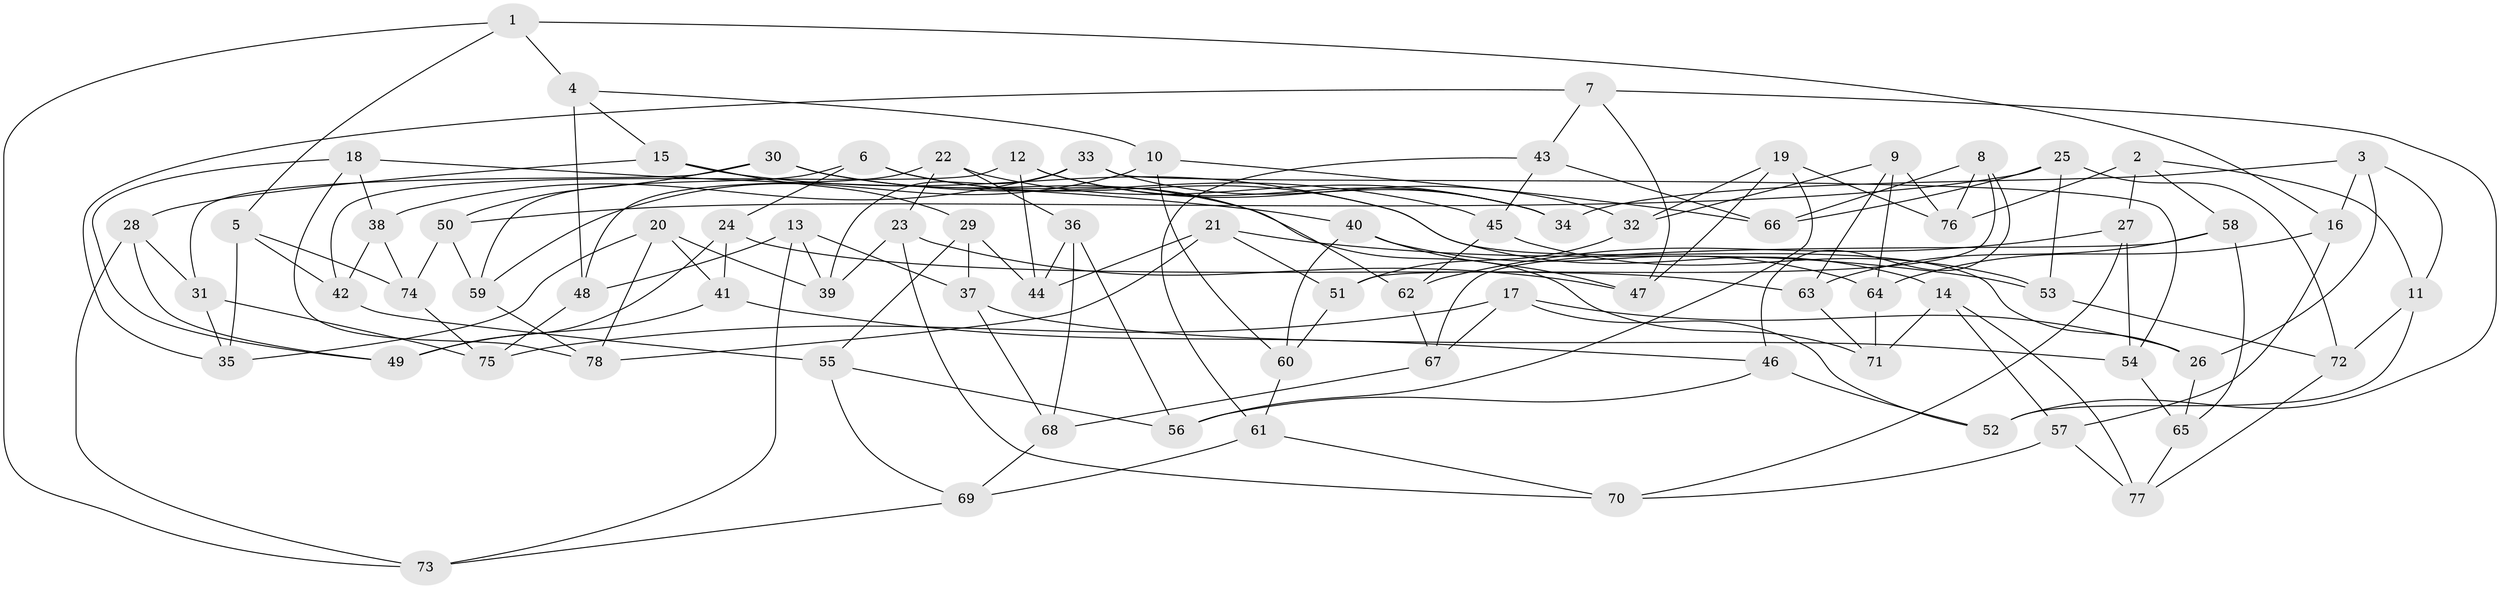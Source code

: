 // Generated by graph-tools (version 1.1) at 2025/16/03/09/25 04:16:31]
// undirected, 78 vertices, 156 edges
graph export_dot {
graph [start="1"]
  node [color=gray90,style=filled];
  1;
  2;
  3;
  4;
  5;
  6;
  7;
  8;
  9;
  10;
  11;
  12;
  13;
  14;
  15;
  16;
  17;
  18;
  19;
  20;
  21;
  22;
  23;
  24;
  25;
  26;
  27;
  28;
  29;
  30;
  31;
  32;
  33;
  34;
  35;
  36;
  37;
  38;
  39;
  40;
  41;
  42;
  43;
  44;
  45;
  46;
  47;
  48;
  49;
  50;
  51;
  52;
  53;
  54;
  55;
  56;
  57;
  58;
  59;
  60;
  61;
  62;
  63;
  64;
  65;
  66;
  67;
  68;
  69;
  70;
  71;
  72;
  73;
  74;
  75;
  76;
  77;
  78;
  1 -- 5;
  1 -- 4;
  1 -- 73;
  1 -- 16;
  2 -- 11;
  2 -- 76;
  2 -- 58;
  2 -- 27;
  3 -- 34;
  3 -- 11;
  3 -- 26;
  3 -- 16;
  4 -- 48;
  4 -- 15;
  4 -- 10;
  5 -- 35;
  5 -- 74;
  5 -- 42;
  6 -- 59;
  6 -- 14;
  6 -- 62;
  6 -- 24;
  7 -- 52;
  7 -- 43;
  7 -- 47;
  7 -- 35;
  8 -- 46;
  8 -- 51;
  8 -- 76;
  8 -- 66;
  9 -- 63;
  9 -- 64;
  9 -- 76;
  9 -- 32;
  10 -- 66;
  10 -- 59;
  10 -- 60;
  11 -- 72;
  11 -- 52;
  12 -- 34;
  12 -- 32;
  12 -- 44;
  12 -- 42;
  13 -- 39;
  13 -- 37;
  13 -- 48;
  13 -- 73;
  14 -- 57;
  14 -- 77;
  14 -- 71;
  15 -- 26;
  15 -- 29;
  15 -- 28;
  16 -- 64;
  16 -- 57;
  17 -- 26;
  17 -- 75;
  17 -- 52;
  17 -- 67;
  18 -- 78;
  18 -- 49;
  18 -- 40;
  18 -- 38;
  19 -- 76;
  19 -- 32;
  19 -- 56;
  19 -- 47;
  20 -- 35;
  20 -- 39;
  20 -- 78;
  20 -- 41;
  21 -- 51;
  21 -- 78;
  21 -- 53;
  21 -- 44;
  22 -- 48;
  22 -- 23;
  22 -- 36;
  22 -- 34;
  23 -- 47;
  23 -- 70;
  23 -- 39;
  24 -- 63;
  24 -- 41;
  24 -- 49;
  25 -- 50;
  25 -- 53;
  25 -- 72;
  25 -- 66;
  26 -- 65;
  27 -- 70;
  27 -- 62;
  27 -- 54;
  28 -- 49;
  28 -- 73;
  28 -- 31;
  29 -- 37;
  29 -- 55;
  29 -- 44;
  30 -- 50;
  30 -- 31;
  30 -- 71;
  30 -- 45;
  31 -- 75;
  31 -- 35;
  32 -- 51;
  33 -- 34;
  33 -- 54;
  33 -- 38;
  33 -- 39;
  36 -- 44;
  36 -- 68;
  36 -- 56;
  37 -- 68;
  37 -- 54;
  38 -- 42;
  38 -- 74;
  40 -- 47;
  40 -- 60;
  40 -- 64;
  41 -- 49;
  41 -- 46;
  42 -- 55;
  43 -- 61;
  43 -- 66;
  43 -- 45;
  45 -- 53;
  45 -- 62;
  46 -- 56;
  46 -- 52;
  48 -- 75;
  50 -- 74;
  50 -- 59;
  51 -- 60;
  53 -- 72;
  54 -- 65;
  55 -- 56;
  55 -- 69;
  57 -- 77;
  57 -- 70;
  58 -- 63;
  58 -- 65;
  58 -- 67;
  59 -- 78;
  60 -- 61;
  61 -- 69;
  61 -- 70;
  62 -- 67;
  63 -- 71;
  64 -- 71;
  65 -- 77;
  67 -- 68;
  68 -- 69;
  69 -- 73;
  72 -- 77;
  74 -- 75;
}
